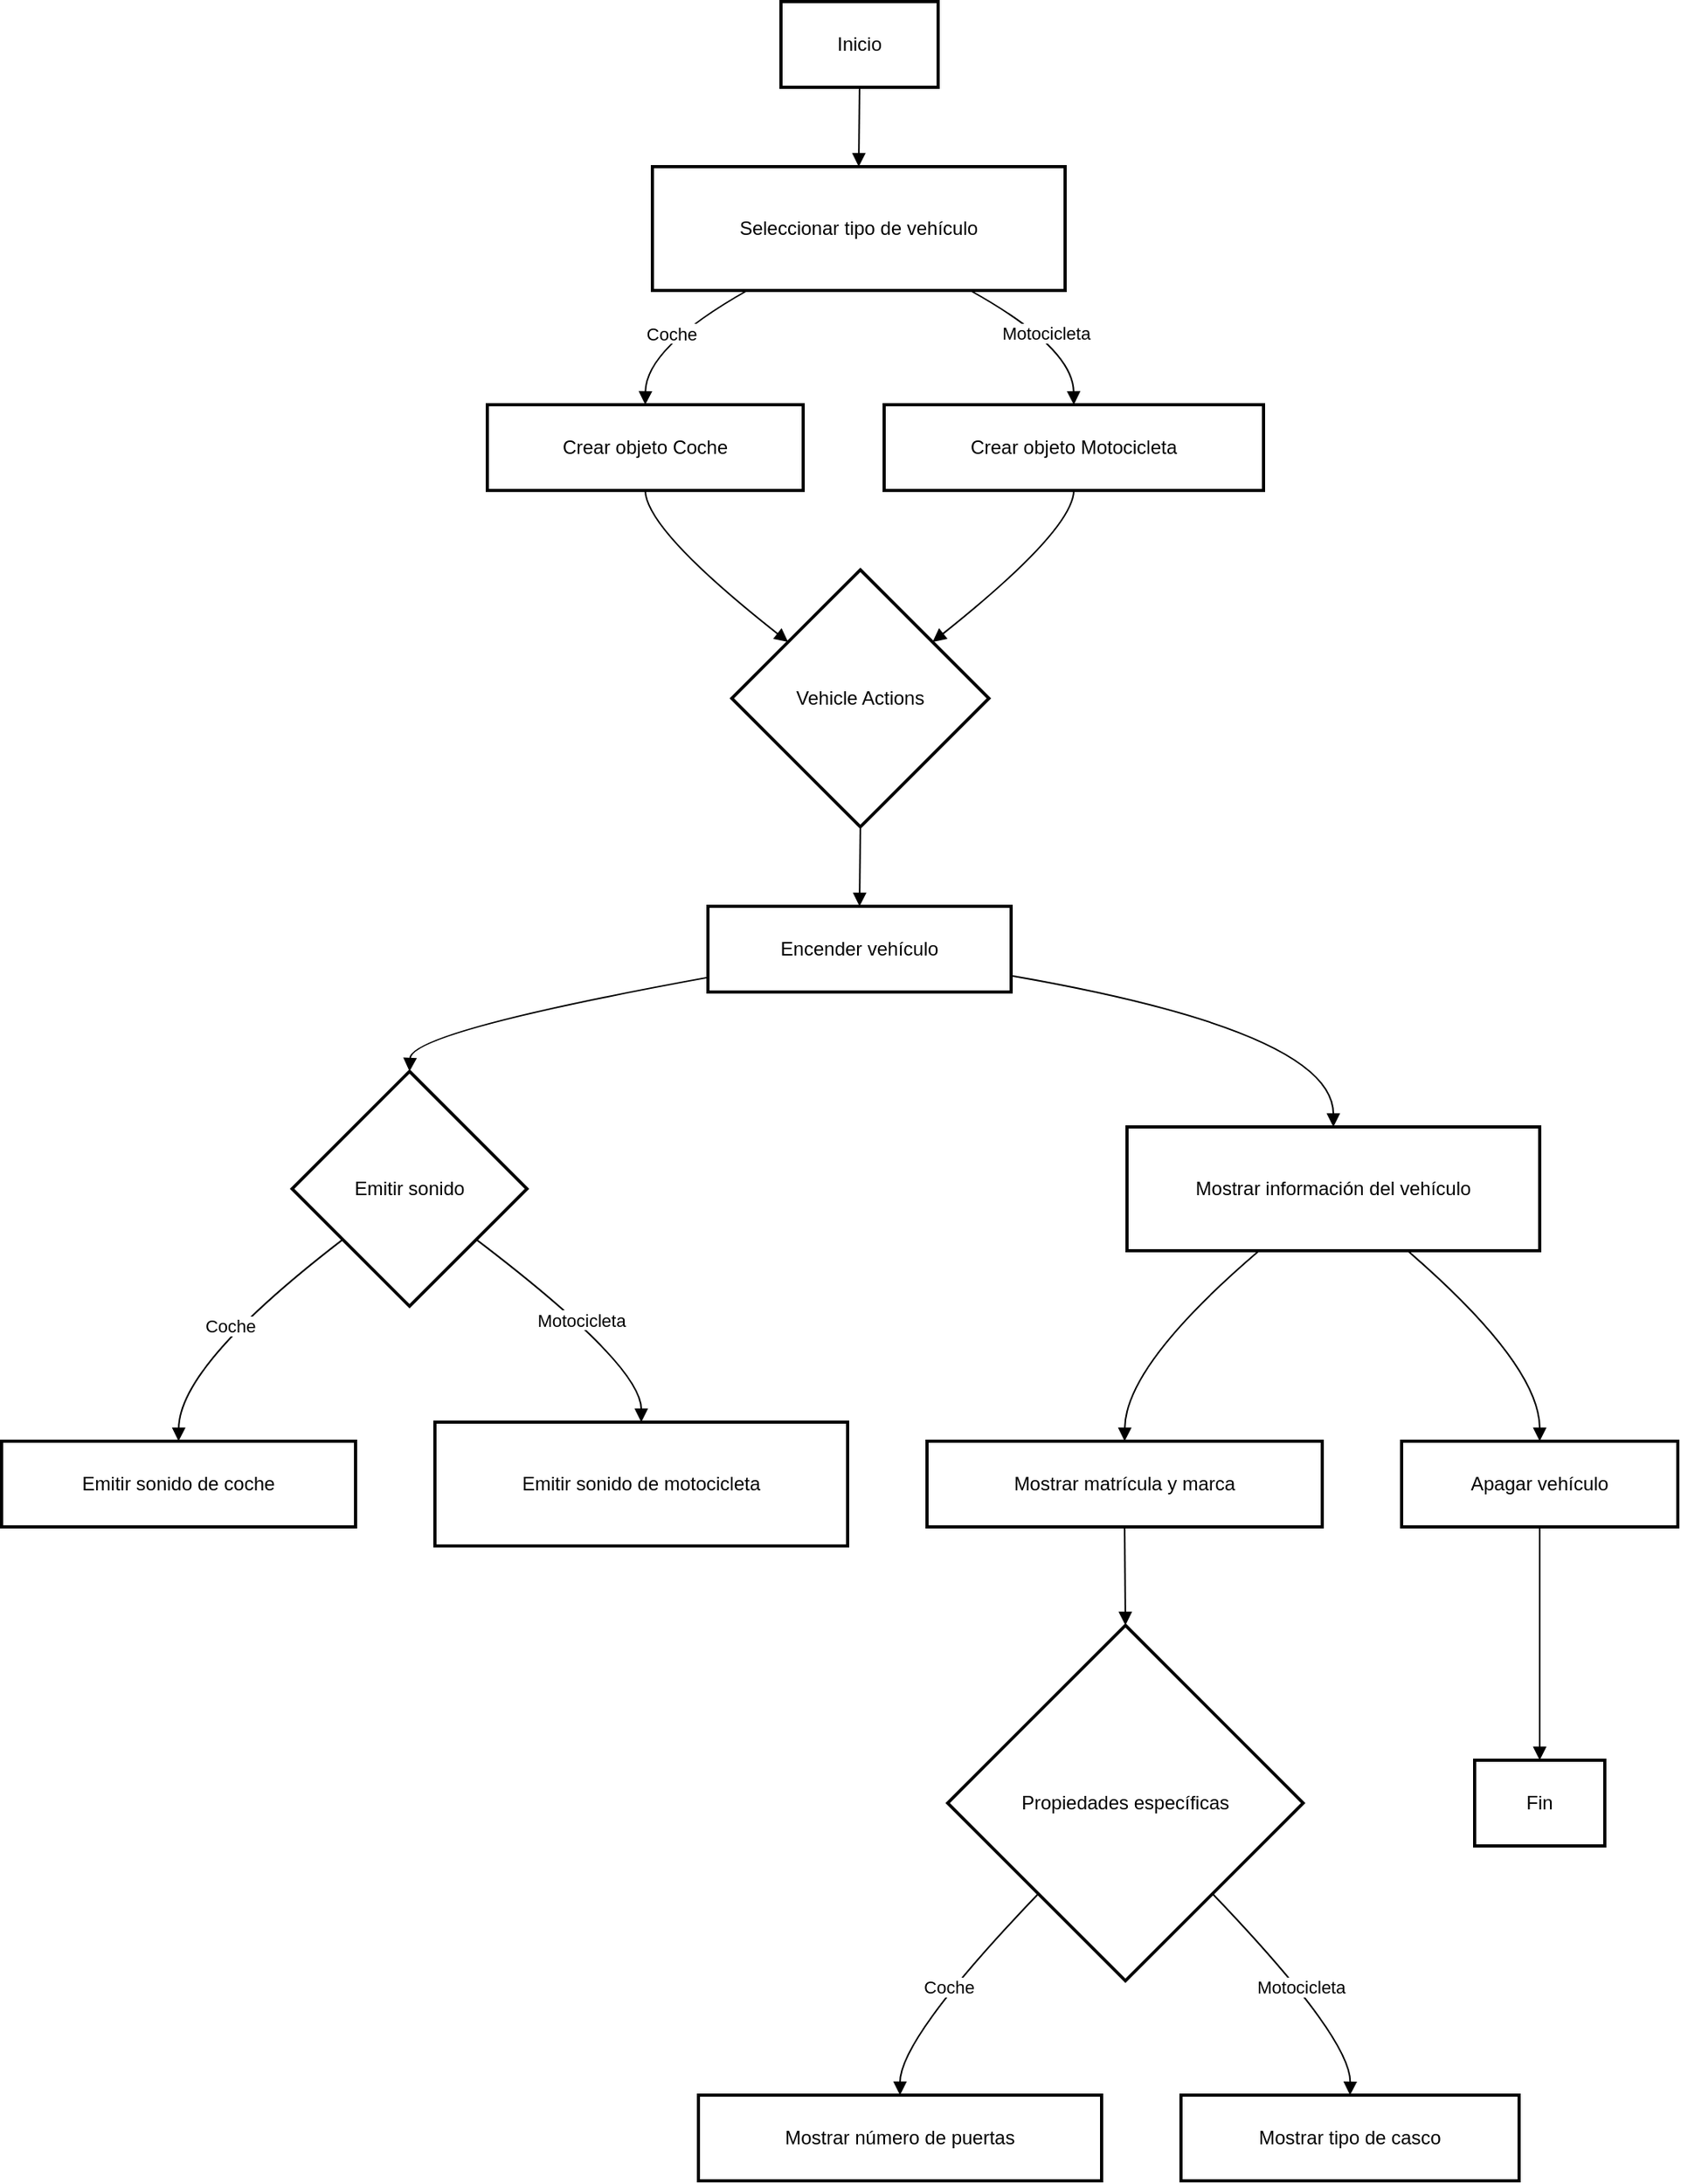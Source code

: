 <mxfile version="27.0.5">
  <diagram name="Página-1" id="7aWahEKZCLoo01XMVbna">
    <mxGraphModel dx="1240" dy="580" grid="1" gridSize="10" guides="1" tooltips="1" connect="1" arrows="1" fold="1" page="1" pageScale="1" pageWidth="827" pageHeight="1169" math="0" shadow="0">
      <root>
        <mxCell id="0" />
        <mxCell id="1" parent="0" />
        <mxCell id="2" value="Inicio" style="whiteSpace=wrap;strokeWidth=2;" parent="1" vertex="1">
          <mxGeometry x="499" y="8" width="99" height="54" as="geometry" />
        </mxCell>
        <mxCell id="3" value="Seleccionar tipo de vehículo" style="whiteSpace=wrap;strokeWidth=2;" parent="1" vertex="1">
          <mxGeometry x="418" y="112" width="260" height="78" as="geometry" />
        </mxCell>
        <mxCell id="4" value="Crear objeto Coche" style="whiteSpace=wrap;strokeWidth=2;" parent="1" vertex="1">
          <mxGeometry x="314" y="262" width="199" height="54" as="geometry" />
        </mxCell>
        <mxCell id="5" value="Crear objeto Motocicleta" style="whiteSpace=wrap;strokeWidth=2;" parent="1" vertex="1">
          <mxGeometry x="564" y="262" width="239" height="54" as="geometry" />
        </mxCell>
        <mxCell id="6" value="Vehicle Actions" style="rhombus;strokeWidth=2;whiteSpace=wrap;" parent="1" vertex="1">
          <mxGeometry x="468" y="366" width="162" height="162" as="geometry" />
        </mxCell>
        <mxCell id="7" value="Encender vehículo" style="whiteSpace=wrap;strokeWidth=2;" parent="1" vertex="1">
          <mxGeometry x="453" y="578" width="191" height="54" as="geometry" />
        </mxCell>
        <mxCell id="8" value="Emitir sonido" style="rhombus;strokeWidth=2;whiteSpace=wrap;" parent="1" vertex="1">
          <mxGeometry x="191" y="682" width="148" height="148" as="geometry" />
        </mxCell>
        <mxCell id="9" value="Emitir sonido de coche" style="whiteSpace=wrap;strokeWidth=2;" parent="1" vertex="1">
          <mxGeometry x="8" y="915" width="223" height="54" as="geometry" />
        </mxCell>
        <mxCell id="10" value="Emitir sonido de motocicleta" style="whiteSpace=wrap;strokeWidth=2;" parent="1" vertex="1">
          <mxGeometry x="281" y="903" width="260" height="78" as="geometry" />
        </mxCell>
        <mxCell id="11" value="Mostrar información del vehículo" style="whiteSpace=wrap;strokeWidth=2;" parent="1" vertex="1">
          <mxGeometry x="717" y="717" width="260" height="78" as="geometry" />
        </mxCell>
        <mxCell id="12" value="Mostrar matrícula y marca" style="whiteSpace=wrap;strokeWidth=2;" parent="1" vertex="1">
          <mxGeometry x="591" y="915" width="249" height="54" as="geometry" />
        </mxCell>
        <mxCell id="13" value="Propiedades específicas" style="rhombus;strokeWidth=2;whiteSpace=wrap;" parent="1" vertex="1">
          <mxGeometry x="604" y="1031" width="224" height="224" as="geometry" />
        </mxCell>
        <mxCell id="14" value="Mostrar número de puertas" style="whiteSpace=wrap;strokeWidth=2;" parent="1" vertex="1">
          <mxGeometry x="447" y="1327" width="254" height="54" as="geometry" />
        </mxCell>
        <mxCell id="15" value="Mostrar tipo de casco" style="whiteSpace=wrap;strokeWidth=2;" parent="1" vertex="1">
          <mxGeometry x="751" y="1327" width="213" height="54" as="geometry" />
        </mxCell>
        <mxCell id="16" value="Apagar vehículo" style="whiteSpace=wrap;strokeWidth=2;" parent="1" vertex="1">
          <mxGeometry x="890" y="915" width="174" height="54" as="geometry" />
        </mxCell>
        <mxCell id="17" value="Fin" style="whiteSpace=wrap;strokeWidth=2;" parent="1" vertex="1">
          <mxGeometry x="936" y="1116" width="82" height="54" as="geometry" />
        </mxCell>
        <mxCell id="18" value="" style="curved=1;startArrow=none;endArrow=block;exitX=0.5;exitY=1;entryX=0.5;entryY=0;" parent="1" source="2" target="3" edge="1">
          <mxGeometry relative="1" as="geometry">
            <Array as="points" />
          </mxGeometry>
        </mxCell>
        <mxCell id="19" value="Coche" style="curved=1;startArrow=none;endArrow=block;exitX=0.23;exitY=1;entryX=0.5;entryY=0.01;" parent="1" source="3" target="4" edge="1">
          <mxGeometry relative="1" as="geometry">
            <Array as="points">
              <mxPoint x="414" y="226" />
            </Array>
          </mxGeometry>
        </mxCell>
        <mxCell id="20" value="Motocicleta" style="curved=1;startArrow=none;endArrow=block;exitX=0.77;exitY=1;entryX=0.5;entryY=0.01;" parent="1" source="3" target="5" edge="1">
          <mxGeometry relative="1" as="geometry">
            <Array as="points">
              <mxPoint x="683" y="226" />
            </Array>
          </mxGeometry>
        </mxCell>
        <mxCell id="21" value="" style="curved=1;startArrow=none;endArrow=block;exitX=0.5;exitY=1.01;entryX=0;entryY=0.11;" parent="1" source="4" target="6" edge="1">
          <mxGeometry relative="1" as="geometry">
            <Array as="points">
              <mxPoint x="414" y="341" />
            </Array>
          </mxGeometry>
        </mxCell>
        <mxCell id="22" value="" style="curved=1;startArrow=none;endArrow=block;exitX=0.5;exitY=1.01;entryX=1;entryY=0.11;" parent="1" source="5" target="6" edge="1">
          <mxGeometry relative="1" as="geometry">
            <Array as="points">
              <mxPoint x="683" y="341" />
            </Array>
          </mxGeometry>
        </mxCell>
        <mxCell id="23" value="" style="curved=1;startArrow=none;endArrow=block;exitX=0.5;exitY=1;entryX=0.5;entryY=0;" parent="1" source="6" target="7" edge="1">
          <mxGeometry relative="1" as="geometry">
            <Array as="points" />
          </mxGeometry>
        </mxCell>
        <mxCell id="24" value="" style="curved=1;startArrow=none;endArrow=block;exitX=0;exitY=0.83;entryX=0.5;entryY=0;" parent="1" source="7" target="8" edge="1">
          <mxGeometry relative="1" as="geometry">
            <Array as="points">
              <mxPoint x="266" y="657" />
            </Array>
          </mxGeometry>
        </mxCell>
        <mxCell id="25" value="Coche" style="curved=1;startArrow=none;endArrow=block;exitX=0;exitY=0.88;entryX=0.5;entryY=0;" parent="1" source="8" target="9" edge="1">
          <mxGeometry relative="1" as="geometry">
            <Array as="points">
              <mxPoint x="120" y="867" />
            </Array>
          </mxGeometry>
        </mxCell>
        <mxCell id="26" value="Motocicleta" style="curved=1;startArrow=none;endArrow=block;exitX=1;exitY=0.88;entryX=0.5;entryY=0;" parent="1" source="8" target="10" edge="1">
          <mxGeometry relative="1" as="geometry">
            <Array as="points">
              <mxPoint x="411" y="867" />
            </Array>
          </mxGeometry>
        </mxCell>
        <mxCell id="27" value="" style="curved=1;startArrow=none;endArrow=block;exitX=1;exitY=0.81;entryX=0.5;entryY=0;" parent="1" source="7" target="11" edge="1">
          <mxGeometry relative="1" as="geometry">
            <Array as="points">
              <mxPoint x="847" y="657" />
            </Array>
          </mxGeometry>
        </mxCell>
        <mxCell id="28" value="" style="curved=1;startArrow=none;endArrow=block;exitX=0.32;exitY=1;entryX=0.5;entryY=0;" parent="1" source="11" target="12" edge="1">
          <mxGeometry relative="1" as="geometry">
            <Array as="points">
              <mxPoint x="716" y="867" />
            </Array>
          </mxGeometry>
        </mxCell>
        <mxCell id="29" value="" style="curved=1;startArrow=none;endArrow=block;exitX=0.5;exitY=1;entryX=0.5;entryY=0;" parent="1" source="12" target="13" edge="1">
          <mxGeometry relative="1" as="geometry">
            <Array as="points" />
          </mxGeometry>
        </mxCell>
        <mxCell id="30" value="Coche" style="curved=1;startArrow=none;endArrow=block;exitX=0.02;exitY=1;entryX=0.5;entryY=0;" parent="1" source="13" target="14" edge="1">
          <mxGeometry relative="1" as="geometry">
            <Array as="points">
              <mxPoint x="574" y="1291" />
            </Array>
          </mxGeometry>
        </mxCell>
        <mxCell id="31" value="Motocicleta" style="curved=1;startArrow=none;endArrow=block;exitX=0.98;exitY=1;entryX=0.5;entryY=0;" parent="1" source="13" target="15" edge="1">
          <mxGeometry relative="1" as="geometry">
            <Array as="points">
              <mxPoint x="858" y="1291" />
            </Array>
          </mxGeometry>
        </mxCell>
        <mxCell id="32" value="" style="curved=1;startArrow=none;endArrow=block;exitX=0.68;exitY=1;entryX=0.5;entryY=0;" parent="1" source="11" target="16" edge="1">
          <mxGeometry relative="1" as="geometry">
            <Array as="points">
              <mxPoint x="977" y="867" />
            </Array>
          </mxGeometry>
        </mxCell>
        <mxCell id="33" value="" style="curved=1;startArrow=none;endArrow=block;exitX=0.5;exitY=1;entryX=0.5;entryY=0;" parent="1" source="16" target="17" edge="1">
          <mxGeometry relative="1" as="geometry">
            <Array as="points" />
          </mxGeometry>
        </mxCell>
      </root>
    </mxGraphModel>
  </diagram>
</mxfile>
